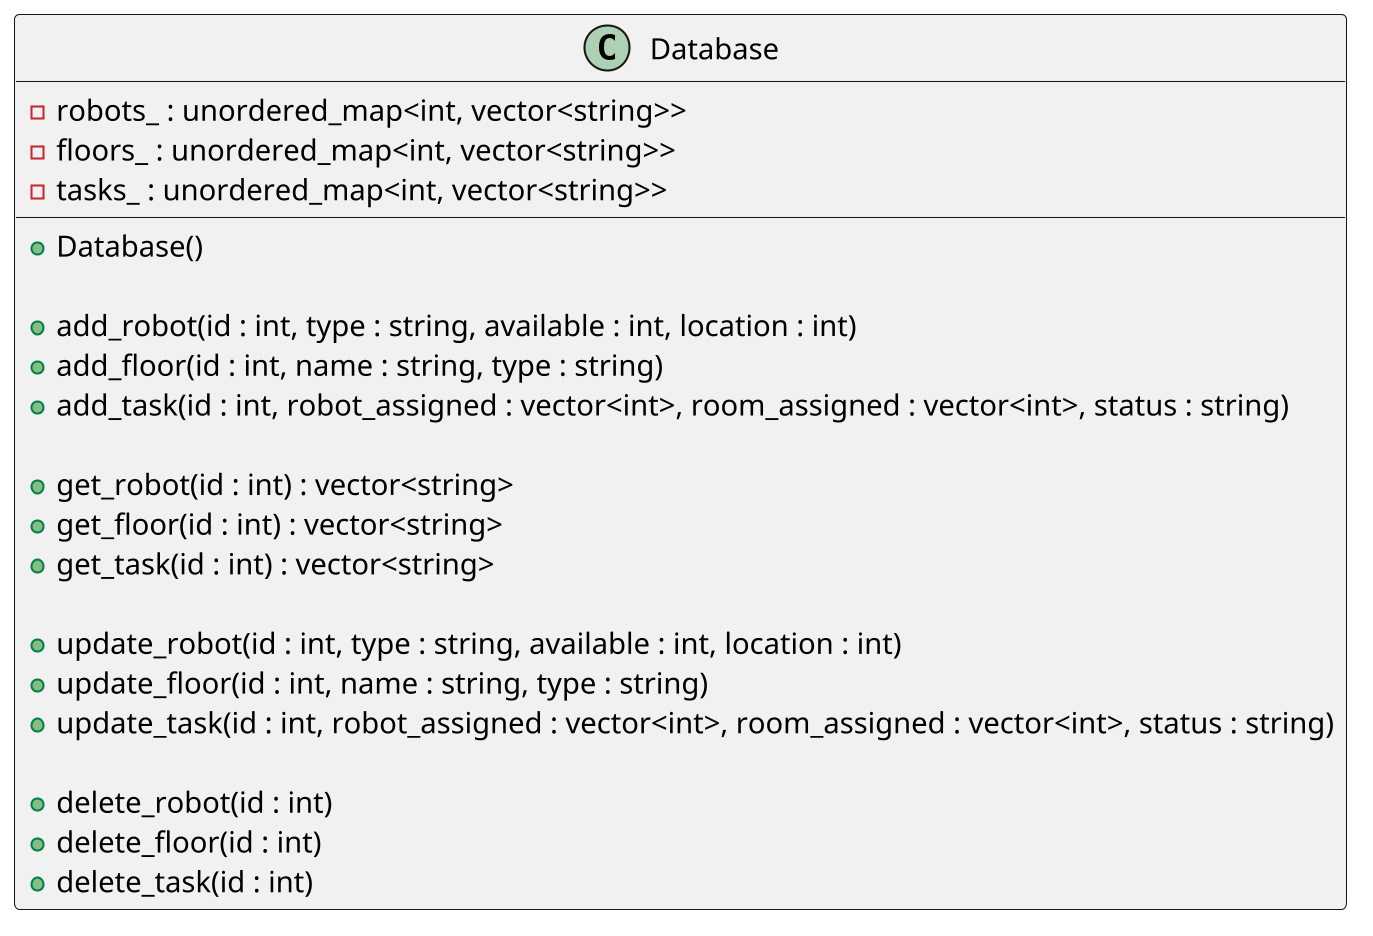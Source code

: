 @startuml Database
skinparam dpi 200
skinparam DefaultFontName Inconsolata
' To produce the UML png
class Database {
    - robots_ : unordered_map<int, vector<string>>
    - floors_ : unordered_map<int, vector<string>>
    - tasks_ : unordered_map<int, vector<string>>

    + Database()
    
    + add_robot(id : int, type : string, available : int, location : int)
    + add_floor(id : int, name : string, type : string)
    + add_task(id : int, robot_assigned : vector<int>, room_assigned : vector<int>, status : string)
    
    + get_robot(id : int) : vector<string>
    + get_floor(id : int) : vector<string>
    + get_task(id : int) : vector<string>
    
    + update_robot(id : int, type : string, available : int, location : int)
    + update_floor(id : int, name : string, type : string)
    + update_task(id : int, robot_assigned : vector<int>, room_assigned : vector<int>, status : string)
    
    + delete_robot(id : int)
    + delete_floor(id : int)
    + delete_task(id : int)
}

@enduml
